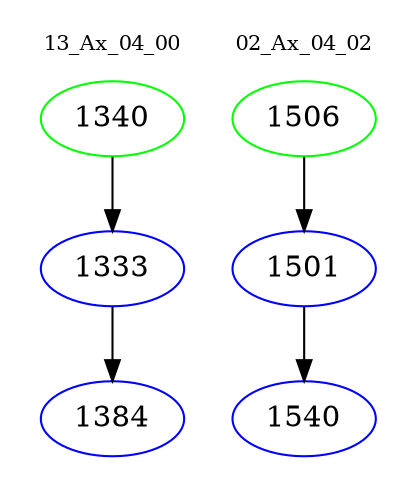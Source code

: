 digraph{
subgraph cluster_0 {
color = white
label = "13_Ax_04_00";
fontsize=10;
T0_1340 [label="1340", color="green"]
T0_1340 -> T0_1333 [color="black"]
T0_1333 [label="1333", color="blue"]
T0_1333 -> T0_1384 [color="black"]
T0_1384 [label="1384", color="blue"]
}
subgraph cluster_1 {
color = white
label = "02_Ax_04_02";
fontsize=10;
T1_1506 [label="1506", color="green"]
T1_1506 -> T1_1501 [color="black"]
T1_1501 [label="1501", color="blue"]
T1_1501 -> T1_1540 [color="black"]
T1_1540 [label="1540", color="blue"]
}
}
